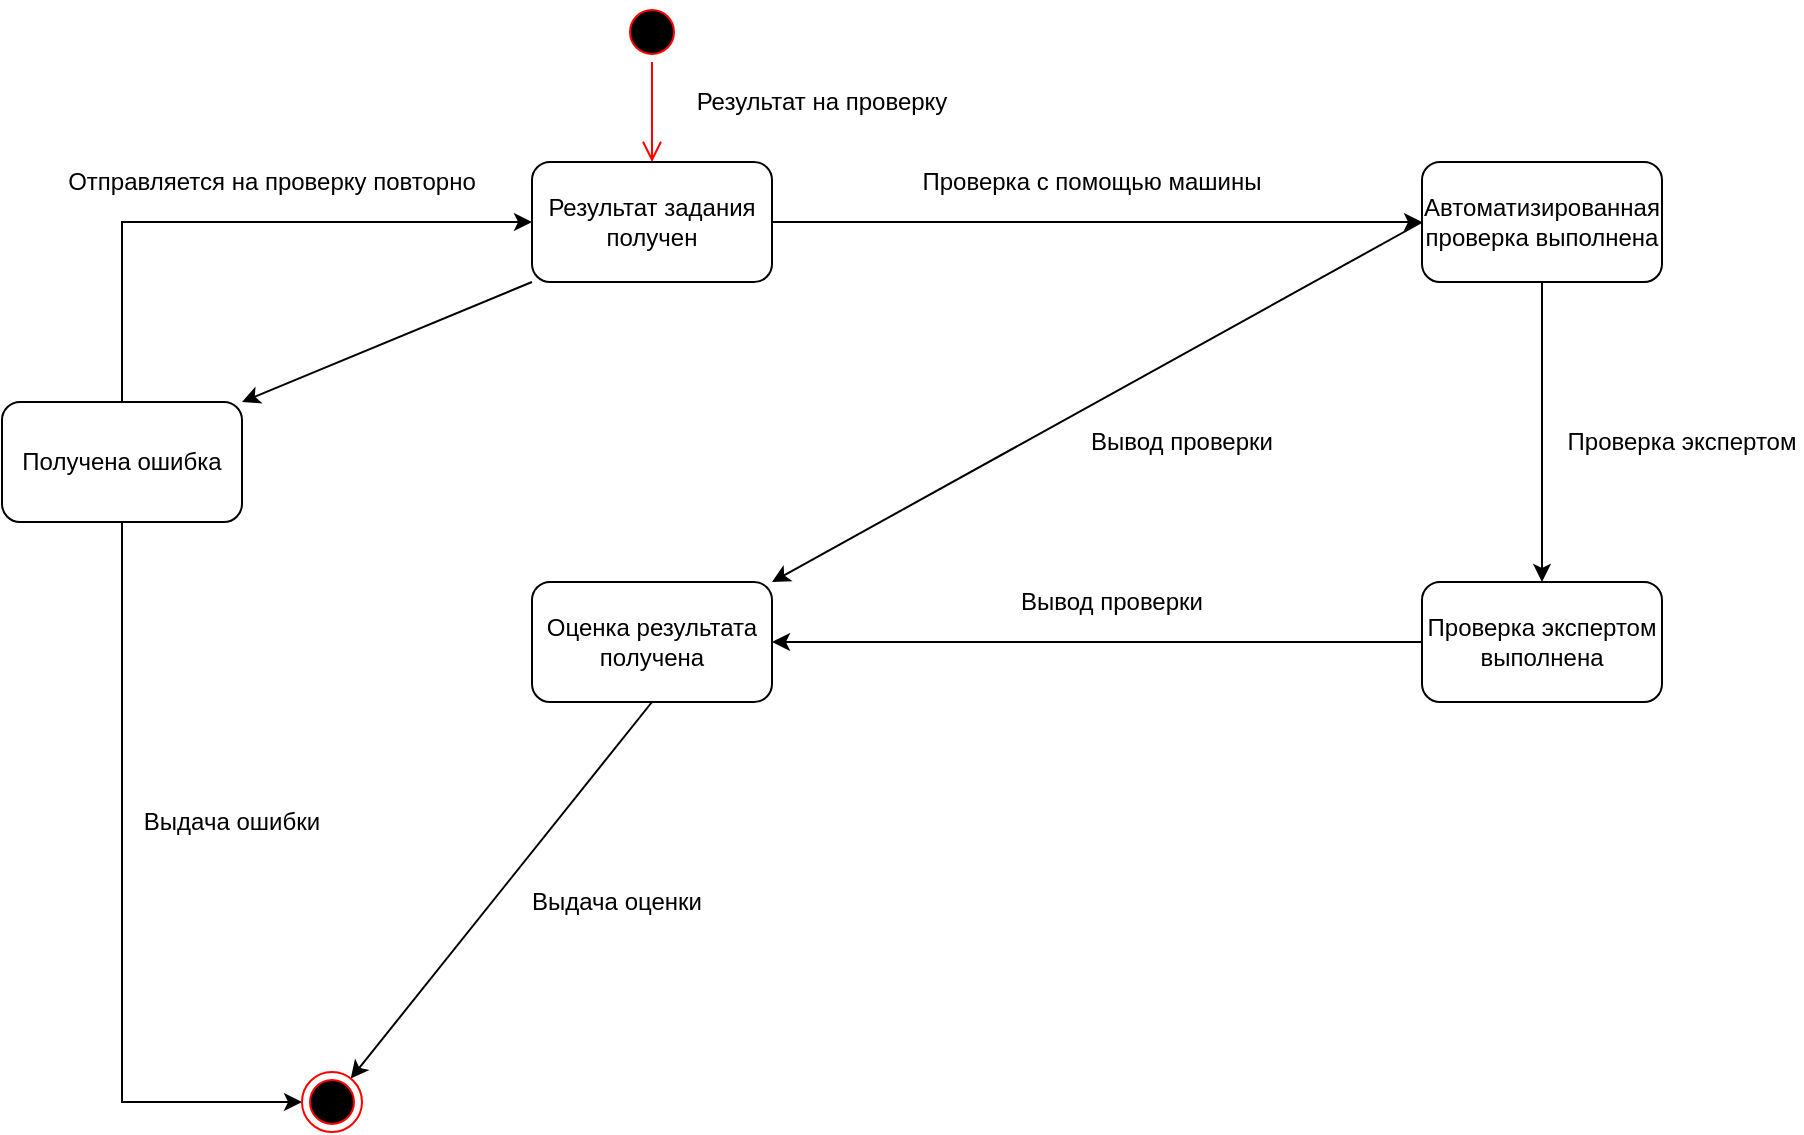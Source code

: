 <mxfile version="15.3.1" type="device"><diagram id="KMfUAR3CvDqAf8uRy7s_" name="Page-1"><mxGraphModel dx="1422" dy="762" grid="1" gridSize="10" guides="1" tooltips="1" connect="1" arrows="1" fold="1" page="1" pageScale="1" pageWidth="827" pageHeight="1169" math="0" shadow="0"><root><mxCell id="0"/><mxCell id="1" parent="0"/><mxCell id="KZo82FdCwYWPP9SAgsjo-1" value="" style="ellipse;html=1;shape=startState;fillColor=#000000;strokeColor=#ff0000;" vertex="1" parent="1"><mxGeometry x="390" y="20" width="30" height="30" as="geometry"/></mxCell><mxCell id="KZo82FdCwYWPP9SAgsjo-2" value="" style="edgeStyle=orthogonalEdgeStyle;html=1;verticalAlign=bottom;endArrow=open;endSize=8;strokeColor=#ff0000;entryX=0.5;entryY=0;entryDx=0;entryDy=0;" edge="1" source="KZo82FdCwYWPP9SAgsjo-1" parent="1" target="KZo82FdCwYWPP9SAgsjo-3"><mxGeometry relative="1" as="geometry"><mxPoint x="405" y="110" as="targetPoint"/></mxGeometry></mxCell><mxCell id="KZo82FdCwYWPP9SAgsjo-12" style="edgeStyle=none;rounded=0;orthogonalLoop=1;jettySize=auto;html=1;exitX=1;exitY=0.5;exitDx=0;exitDy=0;entryX=0;entryY=0.5;entryDx=0;entryDy=0;" edge="1" parent="1" source="KZo82FdCwYWPP9SAgsjo-3" target="KZo82FdCwYWPP9SAgsjo-5"><mxGeometry relative="1" as="geometry"/></mxCell><mxCell id="KZo82FdCwYWPP9SAgsjo-14" style="rounded=0;orthogonalLoop=1;jettySize=auto;html=1;exitX=0;exitY=1;exitDx=0;exitDy=0;entryX=1;entryY=0;entryDx=0;entryDy=0;" edge="1" parent="1" source="KZo82FdCwYWPP9SAgsjo-3" target="KZo82FdCwYWPP9SAgsjo-8"><mxGeometry relative="1" as="geometry"/></mxCell><mxCell id="KZo82FdCwYWPP9SAgsjo-3" value="Результат задания получен" style="rounded=1;whiteSpace=wrap;html=1;" vertex="1" parent="1"><mxGeometry x="345" y="100" width="120" height="60" as="geometry"/></mxCell><mxCell id="KZo82FdCwYWPP9SAgsjo-9" style="edgeStyle=orthogonalEdgeStyle;rounded=0;orthogonalLoop=1;jettySize=auto;html=1;exitX=0.5;exitY=1;exitDx=0;exitDy=0;" edge="1" parent="1" source="KZo82FdCwYWPP9SAgsjo-5" target="KZo82FdCwYWPP9SAgsjo-6"><mxGeometry relative="1" as="geometry"/></mxCell><mxCell id="KZo82FdCwYWPP9SAgsjo-11" style="rounded=0;orthogonalLoop=1;jettySize=auto;html=1;exitX=0;exitY=0.5;exitDx=0;exitDy=0;entryX=1;entryY=0;entryDx=0;entryDy=0;" edge="1" parent="1" source="KZo82FdCwYWPP9SAgsjo-5" target="KZo82FdCwYWPP9SAgsjo-7"><mxGeometry relative="1" as="geometry"/></mxCell><mxCell id="KZo82FdCwYWPP9SAgsjo-5" value="Автоматизированная проверка выполнена" style="rounded=1;whiteSpace=wrap;html=1;" vertex="1" parent="1"><mxGeometry x="790" y="100" width="120" height="60" as="geometry"/></mxCell><mxCell id="KZo82FdCwYWPP9SAgsjo-10" style="edgeStyle=orthogonalEdgeStyle;rounded=0;orthogonalLoop=1;jettySize=auto;html=1;exitX=0;exitY=0.5;exitDx=0;exitDy=0;entryX=1;entryY=0.5;entryDx=0;entryDy=0;" edge="1" parent="1" source="KZo82FdCwYWPP9SAgsjo-6" target="KZo82FdCwYWPP9SAgsjo-7"><mxGeometry relative="1" as="geometry"/></mxCell><mxCell id="KZo82FdCwYWPP9SAgsjo-6" value="Проверка экспертом выполнена" style="rounded=1;whiteSpace=wrap;html=1;" vertex="1" parent="1"><mxGeometry x="790" y="310" width="120" height="60" as="geometry"/></mxCell><mxCell id="KZo82FdCwYWPP9SAgsjo-16" style="edgeStyle=none;rounded=0;orthogonalLoop=1;jettySize=auto;html=1;exitX=0.5;exitY=1;exitDx=0;exitDy=0;" edge="1" parent="1" source="KZo82FdCwYWPP9SAgsjo-7" target="KZo82FdCwYWPP9SAgsjo-15"><mxGeometry relative="1" as="geometry"/></mxCell><mxCell id="KZo82FdCwYWPP9SAgsjo-7" value="Оценка результата получена" style="rounded=1;whiteSpace=wrap;html=1;" vertex="1" parent="1"><mxGeometry x="345" y="310" width="120" height="60" as="geometry"/></mxCell><mxCell id="KZo82FdCwYWPP9SAgsjo-13" style="edgeStyle=orthogonalEdgeStyle;rounded=0;orthogonalLoop=1;jettySize=auto;html=1;exitX=0.5;exitY=0;exitDx=0;exitDy=0;entryX=0;entryY=0.5;entryDx=0;entryDy=0;" edge="1" parent="1" source="KZo82FdCwYWPP9SAgsjo-8" target="KZo82FdCwYWPP9SAgsjo-3"><mxGeometry relative="1" as="geometry"/></mxCell><mxCell id="KZo82FdCwYWPP9SAgsjo-17" style="edgeStyle=orthogonalEdgeStyle;rounded=0;orthogonalLoop=1;jettySize=auto;html=1;exitX=0.5;exitY=1;exitDx=0;exitDy=0;entryX=0;entryY=0.5;entryDx=0;entryDy=0;" edge="1" parent="1" source="KZo82FdCwYWPP9SAgsjo-8" target="KZo82FdCwYWPP9SAgsjo-15"><mxGeometry relative="1" as="geometry"/></mxCell><mxCell id="KZo82FdCwYWPP9SAgsjo-8" value="Получена ошибка" style="rounded=1;whiteSpace=wrap;html=1;" vertex="1" parent="1"><mxGeometry x="80" y="220" width="120" height="60" as="geometry"/></mxCell><mxCell id="KZo82FdCwYWPP9SAgsjo-15" value="" style="ellipse;html=1;shape=endState;fillColor=#000000;strokeColor=#ff0000;" vertex="1" parent="1"><mxGeometry x="230" y="555" width="30" height="30" as="geometry"/></mxCell><mxCell id="KZo82FdCwYWPP9SAgsjo-18" value="Результат на проверку" style="text;html=1;strokeColor=none;fillColor=none;align=center;verticalAlign=middle;whiteSpace=wrap;rounded=0;" vertex="1" parent="1"><mxGeometry x="420" y="60" width="140" height="20" as="geometry"/></mxCell><mxCell id="KZo82FdCwYWPP9SAgsjo-19" value="Вывод проверки" style="text;html=1;strokeColor=none;fillColor=none;align=center;verticalAlign=middle;whiteSpace=wrap;rounded=0;" vertex="1" parent="1"><mxGeometry x="620" y="230" width="100" height="20" as="geometry"/></mxCell><mxCell id="KZo82FdCwYWPP9SAgsjo-20" value="Проверка с помощью машины" style="text;html=1;strokeColor=none;fillColor=none;align=center;verticalAlign=middle;whiteSpace=wrap;rounded=0;" vertex="1" parent="1"><mxGeometry x="510" y="100" width="230" height="20" as="geometry"/></mxCell><mxCell id="KZo82FdCwYWPP9SAgsjo-22" value="Проверка экспертом" style="text;html=1;strokeColor=none;fillColor=none;align=center;verticalAlign=middle;whiteSpace=wrap;rounded=0;" vertex="1" parent="1"><mxGeometry x="860" y="230" width="120" height="20" as="geometry"/></mxCell><mxCell id="KZo82FdCwYWPP9SAgsjo-23" value="Вывод проверки" style="text;html=1;strokeColor=none;fillColor=none;align=center;verticalAlign=middle;whiteSpace=wrap;rounded=0;" vertex="1" parent="1"><mxGeometry x="580" y="310" width="110" height="20" as="geometry"/></mxCell><mxCell id="KZo82FdCwYWPP9SAgsjo-24" value="Выдача оценки" style="text;html=1;strokeColor=none;fillColor=none;align=center;verticalAlign=middle;whiteSpace=wrap;rounded=0;" vertex="1" parent="1"><mxGeometry x="330" y="460" width="115" height="20" as="geometry"/></mxCell><mxCell id="KZo82FdCwYWPP9SAgsjo-25" value="Выдача ошибки" style="text;html=1;strokeColor=none;fillColor=none;align=center;verticalAlign=middle;whiteSpace=wrap;rounded=0;" vertex="1" parent="1"><mxGeometry x="140" y="420" width="110" height="20" as="geometry"/></mxCell><mxCell id="KZo82FdCwYWPP9SAgsjo-26" value="Отправляется на проверку повторно" style="text;html=1;strokeColor=none;fillColor=none;align=center;verticalAlign=middle;whiteSpace=wrap;rounded=0;" vertex="1" parent="1"><mxGeometry x="100" y="100" width="230" height="20" as="geometry"/></mxCell></root></mxGraphModel></diagram></mxfile>